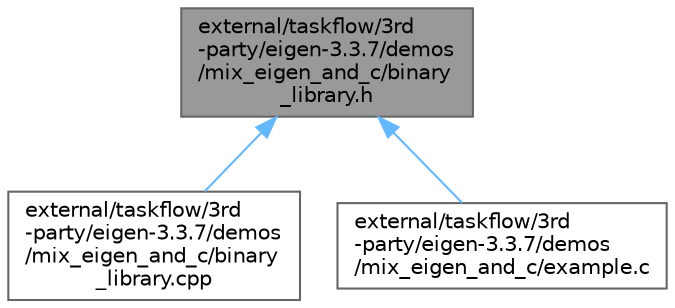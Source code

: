 digraph "external/taskflow/3rd-party/eigen-3.3.7/demos/mix_eigen_and_c/binary_library.h"
{
 // LATEX_PDF_SIZE
  bgcolor="transparent";
  edge [fontname=Helvetica,fontsize=10,labelfontname=Helvetica,labelfontsize=10];
  node [fontname=Helvetica,fontsize=10,shape=box,height=0.2,width=0.4];
  Node1 [id="Node000001",label="external/taskflow/3rd\l-party/eigen-3.3.7/demos\l/mix_eigen_and_c/binary\l_library.h",height=0.2,width=0.4,color="gray40", fillcolor="grey60", style="filled", fontcolor="black",tooltip=" "];
  Node1 -> Node2 [id="edge1_Node000001_Node000002",dir="back",color="steelblue1",style="solid",tooltip=" "];
  Node2 [id="Node000002",label="external/taskflow/3rd\l-party/eigen-3.3.7/demos\l/mix_eigen_and_c/binary\l_library.cpp",height=0.2,width=0.4,color="grey40", fillcolor="white", style="filled",URL="$binary__library_8cpp.html",tooltip=" "];
  Node1 -> Node3 [id="edge2_Node000001_Node000003",dir="back",color="steelblue1",style="solid",tooltip=" "];
  Node3 [id="Node000003",label="external/taskflow/3rd\l-party/eigen-3.3.7/demos\l/mix_eigen_and_c/example.c",height=0.2,width=0.4,color="grey40", fillcolor="white", style="filled",URL="$example_8c.html",tooltip=" "];
}
